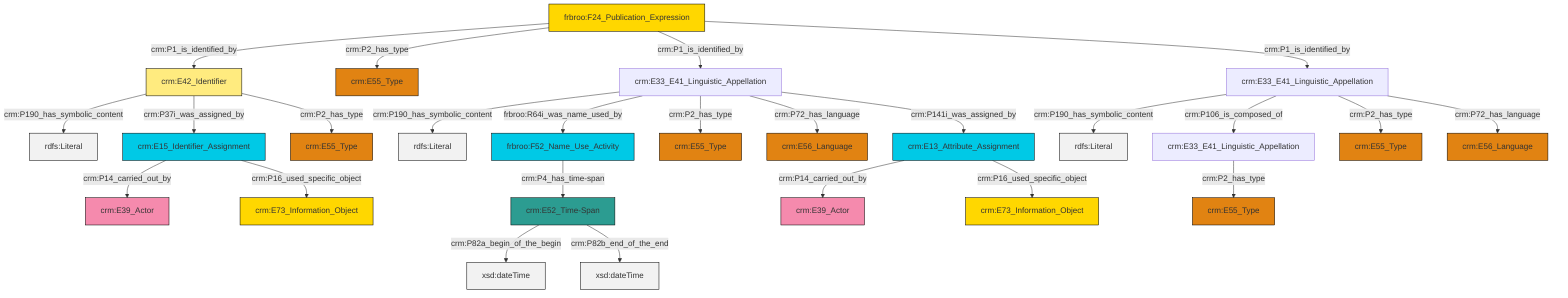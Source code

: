 graph TD
classDef Literal fill:#f2f2f2,stroke:#000000;
classDef CRM_Entity fill:#FFFFFF,stroke:#000000;
classDef Temporal_Entity fill:#00C9E6, stroke:#000000;
classDef Type fill:#E18312, stroke:#000000;
classDef Time-Span fill:#2C9C91, stroke:#000000;
classDef Appellation fill:#FFEB7F, stroke:#000000;
classDef Place fill:#008836, stroke:#000000;
classDef Persistent_Item fill:#B266B2, stroke:#000000;
classDef Conceptual_Object fill:#FFD700, stroke:#000000;
classDef Physical_Thing fill:#D2B48C, stroke:#000000;
classDef Actor fill:#f58aad, stroke:#000000;
classDef PC_Classes fill:#4ce600, stroke:#000000;
classDef Multi fill:#cccccc,stroke:#000000;

0["crm:E33_E41_Linguistic_Appellation"]:::Default -->|crm:P190_has_symbolic_content| 1[rdfs:Literal]:::Literal
8["frbroo:F24_Publication_Expression"]:::Conceptual_Object -->|crm:P1_is_identified_by| 2["crm:E42_Identifier"]:::Appellation
9["crm:E13_Attribute_Assignment"]:::Temporal_Entity -->|crm:P14_carried_out_by| 10["crm:E39_Actor"]:::Actor
13["crm:E33_E41_Linguistic_Appellation"]:::Default -->|crm:P2_has_type| 14["crm:E55_Type"]:::Type
8["frbroo:F24_Publication_Expression"]:::Conceptual_Object -->|crm:P2_has_type| 4["crm:E55_Type"]:::Type
0["crm:E33_E41_Linguistic_Appellation"]:::Default -->|frbroo:R64i_was_name_used_by| 15["frbroo:F52_Name_Use_Activity"]:::Temporal_Entity
16["crm:E33_E41_Linguistic_Appellation"]:::Default -->|crm:P190_has_symbolic_content| 17[rdfs:Literal]:::Literal
0["crm:E33_E41_Linguistic_Appellation"]:::Default -->|crm:P2_has_type| 18["crm:E55_Type"]:::Type
9["crm:E13_Attribute_Assignment"]:::Temporal_Entity -->|crm:P16_used_specific_object| 19["crm:E73_Information_Object"]:::Conceptual_Object
0["crm:E33_E41_Linguistic_Appellation"]:::Default -->|crm:P72_has_language| 22["crm:E56_Language"]:::Type
0["crm:E33_E41_Linguistic_Appellation"]:::Default -->|crm:P141i_was_assigned_by| 9["crm:E13_Attribute_Assignment"]:::Temporal_Entity
2["crm:E42_Identifier"]:::Appellation -->|crm:P190_has_symbolic_content| 28[rdfs:Literal]:::Literal
2["crm:E42_Identifier"]:::Appellation -->|crm:P37i_was_assigned_by| 29["crm:E15_Identifier_Assignment"]:::Temporal_Entity
16["crm:E33_E41_Linguistic_Appellation"]:::Default -->|crm:P106_is_composed_of| 13["crm:E33_E41_Linguistic_Appellation"]:::Default
8["frbroo:F24_Publication_Expression"]:::Conceptual_Object -->|crm:P1_is_identified_by| 0["crm:E33_E41_Linguistic_Appellation"]:::Default
32["crm:E52_Time-Span"]:::Time-Span -->|crm:P82a_begin_of_the_begin| 34[xsd:dateTime]:::Literal
29["crm:E15_Identifier_Assignment"]:::Temporal_Entity -->|crm:P14_carried_out_by| 25["crm:E39_Actor"]:::Actor
16["crm:E33_E41_Linguistic_Appellation"]:::Default -->|crm:P2_has_type| 6["crm:E55_Type"]:::Type
15["frbroo:F52_Name_Use_Activity"]:::Temporal_Entity -->|crm:P4_has_time-span| 32["crm:E52_Time-Span"]:::Time-Span
2["crm:E42_Identifier"]:::Appellation -->|crm:P2_has_type| 11["crm:E55_Type"]:::Type
32["crm:E52_Time-Span"]:::Time-Span -->|crm:P82b_end_of_the_end| 44[xsd:dateTime]:::Literal
8["frbroo:F24_Publication_Expression"]:::Conceptual_Object -->|crm:P1_is_identified_by| 16["crm:E33_E41_Linguistic_Appellation"]:::Default
29["crm:E15_Identifier_Assignment"]:::Temporal_Entity -->|crm:P16_used_specific_object| 20["crm:E73_Information_Object"]:::Conceptual_Object
16["crm:E33_E41_Linguistic_Appellation"]:::Default -->|crm:P72_has_language| 38["crm:E56_Language"]:::Type